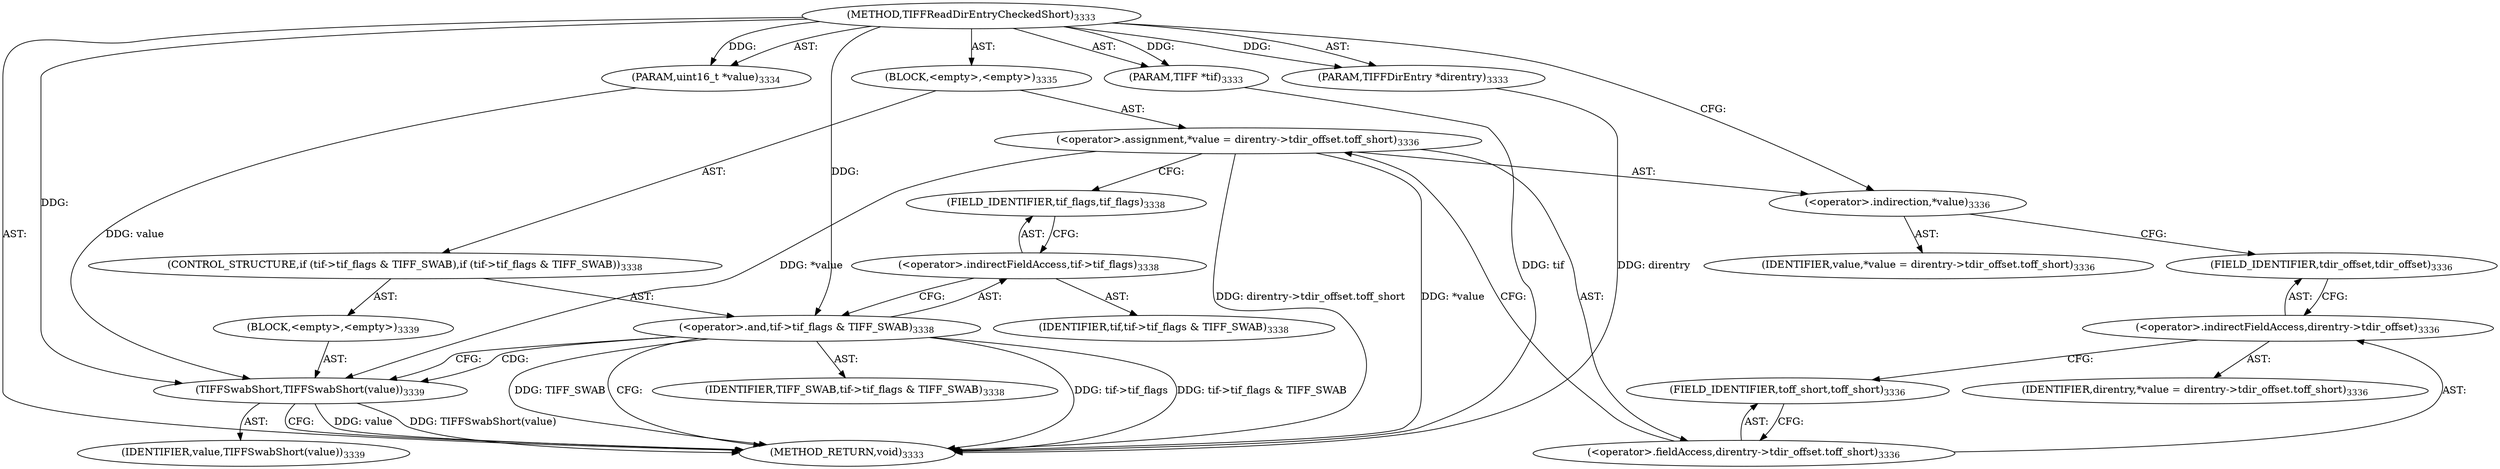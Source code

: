 digraph "TIFFReadDirEntryCheckedShort" {  
"86656" [label = <(METHOD,TIFFReadDirEntryCheckedShort)<SUB>3333</SUB>> ]
"86657" [label = <(PARAM,TIFF *tif)<SUB>3333</SUB>> ]
"86658" [label = <(PARAM,TIFFDirEntry *direntry)<SUB>3333</SUB>> ]
"86659" [label = <(PARAM,uint16_t *value)<SUB>3334</SUB>> ]
"86660" [label = <(BLOCK,&lt;empty&gt;,&lt;empty&gt;)<SUB>3335</SUB>> ]
"86661" [label = <(&lt;operator&gt;.assignment,*value = direntry-&gt;tdir_offset.toff_short)<SUB>3336</SUB>> ]
"86662" [label = <(&lt;operator&gt;.indirection,*value)<SUB>3336</SUB>> ]
"86663" [label = <(IDENTIFIER,value,*value = direntry-&gt;tdir_offset.toff_short)<SUB>3336</SUB>> ]
"86664" [label = <(&lt;operator&gt;.fieldAccess,direntry-&gt;tdir_offset.toff_short)<SUB>3336</SUB>> ]
"86665" [label = <(&lt;operator&gt;.indirectFieldAccess,direntry-&gt;tdir_offset)<SUB>3336</SUB>> ]
"86666" [label = <(IDENTIFIER,direntry,*value = direntry-&gt;tdir_offset.toff_short)<SUB>3336</SUB>> ]
"86667" [label = <(FIELD_IDENTIFIER,tdir_offset,tdir_offset)<SUB>3336</SUB>> ]
"86668" [label = <(FIELD_IDENTIFIER,toff_short,toff_short)<SUB>3336</SUB>> ]
"86669" [label = <(CONTROL_STRUCTURE,if (tif-&gt;tif_flags &amp; TIFF_SWAB),if (tif-&gt;tif_flags &amp; TIFF_SWAB))<SUB>3338</SUB>> ]
"86670" [label = <(&lt;operator&gt;.and,tif-&gt;tif_flags &amp; TIFF_SWAB)<SUB>3338</SUB>> ]
"86671" [label = <(&lt;operator&gt;.indirectFieldAccess,tif-&gt;tif_flags)<SUB>3338</SUB>> ]
"86672" [label = <(IDENTIFIER,tif,tif-&gt;tif_flags &amp; TIFF_SWAB)<SUB>3338</SUB>> ]
"86673" [label = <(FIELD_IDENTIFIER,tif_flags,tif_flags)<SUB>3338</SUB>> ]
"86674" [label = <(IDENTIFIER,TIFF_SWAB,tif-&gt;tif_flags &amp; TIFF_SWAB)<SUB>3338</SUB>> ]
"86675" [label = <(BLOCK,&lt;empty&gt;,&lt;empty&gt;)<SUB>3339</SUB>> ]
"86676" [label = <(TIFFSwabShort,TIFFSwabShort(value))<SUB>3339</SUB>> ]
"86677" [label = <(IDENTIFIER,value,TIFFSwabShort(value))<SUB>3339</SUB>> ]
"86678" [label = <(METHOD_RETURN,void)<SUB>3333</SUB>> ]
  "86656" -> "86657"  [ label = "AST: "] 
  "86656" -> "86658"  [ label = "AST: "] 
  "86656" -> "86659"  [ label = "AST: "] 
  "86656" -> "86660"  [ label = "AST: "] 
  "86656" -> "86678"  [ label = "AST: "] 
  "86660" -> "86661"  [ label = "AST: "] 
  "86660" -> "86669"  [ label = "AST: "] 
  "86661" -> "86662"  [ label = "AST: "] 
  "86661" -> "86664"  [ label = "AST: "] 
  "86662" -> "86663"  [ label = "AST: "] 
  "86664" -> "86665"  [ label = "AST: "] 
  "86664" -> "86668"  [ label = "AST: "] 
  "86665" -> "86666"  [ label = "AST: "] 
  "86665" -> "86667"  [ label = "AST: "] 
  "86669" -> "86670"  [ label = "AST: "] 
  "86669" -> "86675"  [ label = "AST: "] 
  "86670" -> "86671"  [ label = "AST: "] 
  "86670" -> "86674"  [ label = "AST: "] 
  "86671" -> "86672"  [ label = "AST: "] 
  "86671" -> "86673"  [ label = "AST: "] 
  "86675" -> "86676"  [ label = "AST: "] 
  "86676" -> "86677"  [ label = "AST: "] 
  "86661" -> "86673"  [ label = "CFG: "] 
  "86662" -> "86667"  [ label = "CFG: "] 
  "86664" -> "86661"  [ label = "CFG: "] 
  "86670" -> "86678"  [ label = "CFG: "] 
  "86670" -> "86676"  [ label = "CFG: "] 
  "86665" -> "86668"  [ label = "CFG: "] 
  "86668" -> "86664"  [ label = "CFG: "] 
  "86671" -> "86670"  [ label = "CFG: "] 
  "86676" -> "86678"  [ label = "CFG: "] 
  "86667" -> "86665"  [ label = "CFG: "] 
  "86673" -> "86671"  [ label = "CFG: "] 
  "86656" -> "86662"  [ label = "CFG: "] 
  "86657" -> "86678"  [ label = "DDG: tif"] 
  "86658" -> "86678"  [ label = "DDG: direntry"] 
  "86661" -> "86678"  [ label = "DDG: *value"] 
  "86661" -> "86678"  [ label = "DDG: direntry-&gt;tdir_offset.toff_short"] 
  "86670" -> "86678"  [ label = "DDG: tif-&gt;tif_flags"] 
  "86670" -> "86678"  [ label = "DDG: tif-&gt;tif_flags &amp; TIFF_SWAB"] 
  "86676" -> "86678"  [ label = "DDG: value"] 
  "86676" -> "86678"  [ label = "DDG: TIFFSwabShort(value)"] 
  "86670" -> "86678"  [ label = "DDG: TIFF_SWAB"] 
  "86656" -> "86657"  [ label = "DDG: "] 
  "86656" -> "86658"  [ label = "DDG: "] 
  "86656" -> "86659"  [ label = "DDG: "] 
  "86656" -> "86670"  [ label = "DDG: "] 
  "86661" -> "86676"  [ label = "DDG: *value"] 
  "86659" -> "86676"  [ label = "DDG: value"] 
  "86656" -> "86676"  [ label = "DDG: "] 
  "86670" -> "86676"  [ label = "CDG: "] 
}
